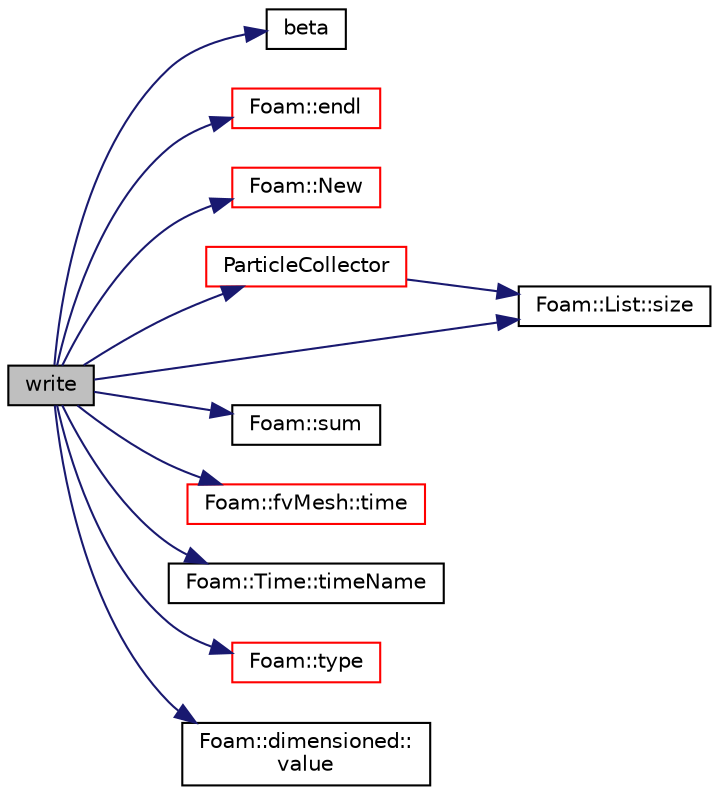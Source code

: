 digraph "write"
{
  bgcolor="transparent";
  edge [fontname="Helvetica",fontsize="10",labelfontname="Helvetica",labelfontsize="10"];
  node [fontname="Helvetica",fontsize="10",shape=record];
  rankdir="LR";
  Node70 [label="write",height=0.2,width=0.4,color="black", fillcolor="grey75", style="filled", fontcolor="black"];
  Node70 -> Node71 [color="midnightblue",fontsize="10",style="solid",fontname="Helvetica"];
  Node71 [label="beta",height=0.2,width=0.4,color="black",URL="$a41468.html#a7f7bcc92fa37329ef6b25b3a843cb8ba"];
  Node70 -> Node72 [color="midnightblue",fontsize="10",style="solid",fontname="Helvetica"];
  Node72 [label="Foam::endl",height=0.2,width=0.4,color="red",URL="$a21851.html#a2db8fe02a0d3909e9351bb4275b23ce4",tooltip="Add newline and flush stream. "];
  Node70 -> Node74 [color="midnightblue",fontsize="10",style="solid",fontname="Helvetica"];
  Node74 [label="Foam::New",height=0.2,width=0.4,color="red",URL="$a21851.html#a9d62cf14554c95e83f83f14909d9e0ec"];
  Node70 -> Node399 [color="midnightblue",fontsize="10",style="solid",fontname="Helvetica"];
  Node399 [label="ParticleCollector",height=0.2,width=0.4,color="red",URL="$a25109.html#a7e033a5ad0d811a2692f6ae9237f85e6",tooltip="Construct from dictionary. "];
  Node399 -> Node206 [color="midnightblue",fontsize="10",style="solid",fontname="Helvetica"];
  Node206 [label="Foam::List::size",height=0.2,width=0.4,color="black",URL="$a26833.html#a8a5f6fa29bd4b500caf186f60245b384",tooltip="Override size to be inconsistent with allocated storage. "];
  Node70 -> Node206 [color="midnightblue",fontsize="10",style="solid",fontname="Helvetica"];
  Node70 -> Node403 [color="midnightblue",fontsize="10",style="solid",fontname="Helvetica"];
  Node403 [label="Foam::sum",height=0.2,width=0.4,color="black",URL="$a21851.html#a3d8733143aad0e03b300186ab4bef137"];
  Node70 -> Node209 [color="midnightblue",fontsize="10",style="solid",fontname="Helvetica"];
  Node209 [label="Foam::fvMesh::time",height=0.2,width=0.4,color="red",URL="$a23593.html#a0d94096809fe3376b29a2a29ca11bb18",tooltip="Return the top-level database. "];
  Node70 -> Node404 [color="midnightblue",fontsize="10",style="solid",fontname="Helvetica"];
  Node404 [label="Foam::Time::timeName",height=0.2,width=0.4,color="black",URL="$a27457.html#a5ae6a110de1b22323e19a46943c7f0c1",tooltip="Return time name of given scalar time. "];
  Node70 -> Node245 [color="midnightblue",fontsize="10",style="solid",fontname="Helvetica"];
  Node245 [label="Foam::type",height=0.2,width=0.4,color="red",URL="$a21851.html#aec48583af672626378f501eb9fc32cd1",tooltip="Return the file type: DIRECTORY or FILE. "];
  Node70 -> Node137 [color="midnightblue",fontsize="10",style="solid",fontname="Helvetica"];
  Node137 [label="Foam::dimensioned::\lvalue",height=0.2,width=0.4,color="black",URL="$a27473.html#a7948200a26c85fc3a83ffa510a91d668",tooltip="Return const reference to value. "];
}

